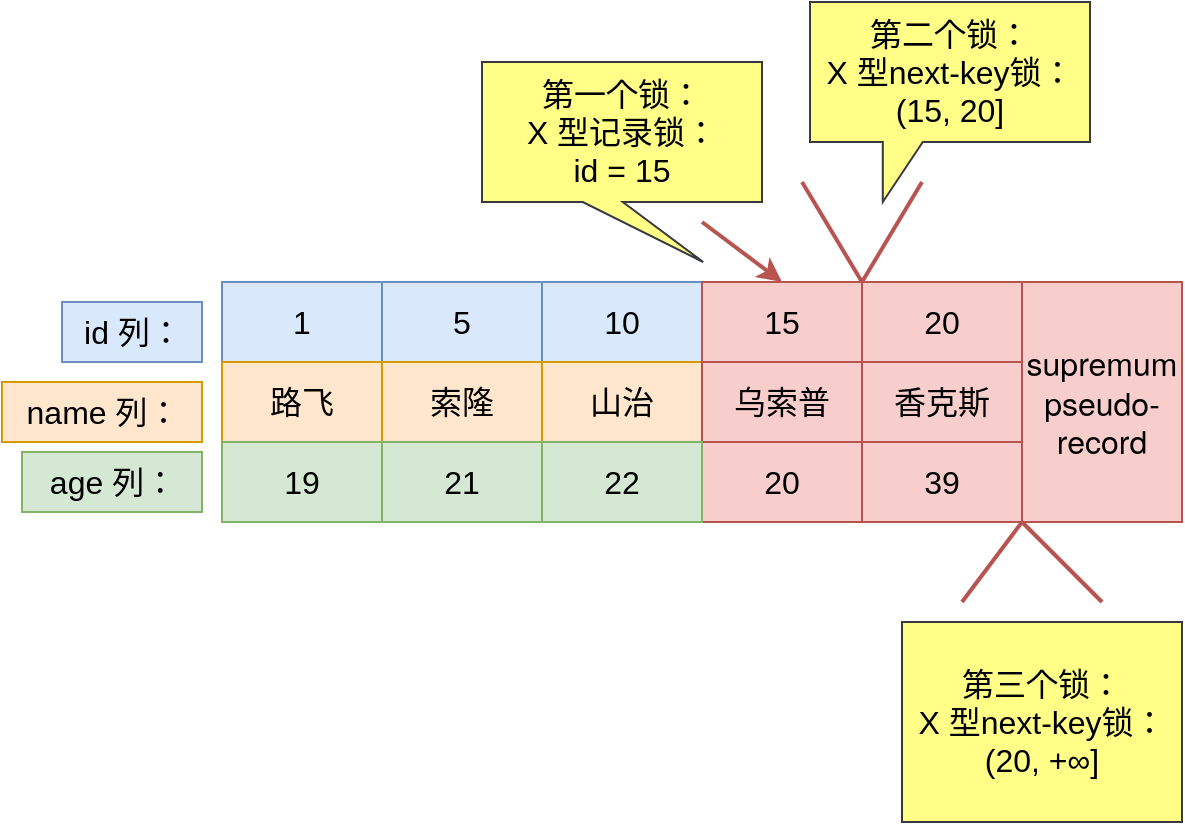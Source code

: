 <mxfile version="20.5.3" type="github">
  <diagram id="uNXggtIW4rXvVpEK32Hz" name="第 1 页">
    <mxGraphModel dx="1426" dy="743" grid="1" gridSize="10" guides="1" tooltips="1" connect="1" arrows="1" fold="1" page="1" pageScale="1" pageWidth="827" pageHeight="1169" math="0" shadow="0">
      <root>
        <mxCell id="0" />
        <mxCell id="1" parent="0" />
        <mxCell id="nwZtk9ZThx2Bu3_Ccv7r-36" value="1" style="rounded=0;whiteSpace=wrap;html=1;fontSize=16;fillColor=#dae8fc;strokeColor=#6c8ebf;" vertex="1" parent="1">
          <mxGeometry x="120" y="240" width="80" height="40" as="geometry" />
        </mxCell>
        <mxCell id="nwZtk9ZThx2Bu3_Ccv7r-37" value="5" style="rounded=0;whiteSpace=wrap;html=1;fontSize=16;fillColor=#dae8fc;strokeColor=#6c8ebf;" vertex="1" parent="1">
          <mxGeometry x="200" y="240" width="80" height="40" as="geometry" />
        </mxCell>
        <mxCell id="nwZtk9ZThx2Bu3_Ccv7r-38" value="10" style="rounded=0;whiteSpace=wrap;html=1;fontSize=16;fillColor=#dae8fc;strokeColor=#6c8ebf;" vertex="1" parent="1">
          <mxGeometry x="280" y="240" width="80" height="40" as="geometry" />
        </mxCell>
        <mxCell id="nwZtk9ZThx2Bu3_Ccv7r-39" value="15" style="rounded=0;whiteSpace=wrap;html=1;fontSize=16;fillColor=#f8cecc;strokeColor=#b85450;" vertex="1" parent="1">
          <mxGeometry x="360" y="240" width="80" height="40" as="geometry" />
        </mxCell>
        <mxCell id="nwZtk9ZThx2Bu3_Ccv7r-40" value="20" style="rounded=0;whiteSpace=wrap;html=1;fontSize=16;fillColor=#f8cecc;strokeColor=#b85450;" vertex="1" parent="1">
          <mxGeometry x="440" y="240" width="80" height="40" as="geometry" />
        </mxCell>
        <mxCell id="nwZtk9ZThx2Bu3_Ccv7r-41" value="路飞" style="rounded=0;whiteSpace=wrap;html=1;fontSize=16;fillColor=#ffe6cc;strokeColor=#d79b00;" vertex="1" parent="1">
          <mxGeometry x="120" y="280" width="80" height="40" as="geometry" />
        </mxCell>
        <mxCell id="nwZtk9ZThx2Bu3_Ccv7r-42" value="索隆" style="rounded=0;whiteSpace=wrap;html=1;fontSize=16;fillColor=#ffe6cc;strokeColor=#d79b00;" vertex="1" parent="1">
          <mxGeometry x="200" y="280" width="80" height="40" as="geometry" />
        </mxCell>
        <mxCell id="nwZtk9ZThx2Bu3_Ccv7r-43" value="山治" style="rounded=0;whiteSpace=wrap;html=1;fontSize=16;fillColor=#ffe6cc;strokeColor=#d79b00;" vertex="1" parent="1">
          <mxGeometry x="280" y="280" width="80" height="40" as="geometry" />
        </mxCell>
        <mxCell id="nwZtk9ZThx2Bu3_Ccv7r-44" value="乌索普" style="rounded=0;whiteSpace=wrap;html=1;fontSize=16;fillColor=#f8cecc;strokeColor=#b85450;" vertex="1" parent="1">
          <mxGeometry x="360" y="280" width="80" height="40" as="geometry" />
        </mxCell>
        <mxCell id="nwZtk9ZThx2Bu3_Ccv7r-45" value="香克斯" style="rounded=0;whiteSpace=wrap;html=1;fontSize=16;fillColor=#f8cecc;strokeColor=#b85450;" vertex="1" parent="1">
          <mxGeometry x="440" y="280" width="80" height="40" as="geometry" />
        </mxCell>
        <mxCell id="nwZtk9ZThx2Bu3_Ccv7r-46" value="19" style="rounded=0;whiteSpace=wrap;html=1;fontSize=16;fillColor=#d5e8d4;strokeColor=#82b366;" vertex="1" parent="1">
          <mxGeometry x="120" y="320" width="80" height="40" as="geometry" />
        </mxCell>
        <mxCell id="nwZtk9ZThx2Bu3_Ccv7r-47" value="21" style="rounded=0;whiteSpace=wrap;html=1;fontSize=16;fillColor=#d5e8d4;strokeColor=#82b366;" vertex="1" parent="1">
          <mxGeometry x="200" y="320" width="80" height="40" as="geometry" />
        </mxCell>
        <mxCell id="nwZtk9ZThx2Bu3_Ccv7r-48" value="21" style="rounded=0;whiteSpace=wrap;html=1;fontSize=16;fillColor=#d5e8d4;strokeColor=#82b366;" vertex="1" parent="1">
          <mxGeometry x="200" y="320" width="80" height="40" as="geometry" />
        </mxCell>
        <mxCell id="nwZtk9ZThx2Bu3_Ccv7r-49" value="20" style="rounded=0;whiteSpace=wrap;html=1;fontSize=16;fillColor=#f8cecc;strokeColor=#b85450;" vertex="1" parent="1">
          <mxGeometry x="360" y="320" width="80" height="40" as="geometry" />
        </mxCell>
        <mxCell id="nwZtk9ZThx2Bu3_Ccv7r-50" value="22" style="rounded=0;whiteSpace=wrap;html=1;fontSize=16;fillColor=#d5e8d4;strokeColor=#82b366;" vertex="1" parent="1">
          <mxGeometry x="280" y="320" width="80" height="40" as="geometry" />
        </mxCell>
        <mxCell id="nwZtk9ZThx2Bu3_Ccv7r-51" value="39" style="rounded=0;whiteSpace=wrap;html=1;fontSize=16;fillColor=#f8cecc;strokeColor=#b85450;" vertex="1" parent="1">
          <mxGeometry x="440" y="320" width="80" height="40" as="geometry" />
        </mxCell>
        <mxCell id="nwZtk9ZThx2Bu3_Ccv7r-52" value="id 列：" style="text;html=1;align=center;verticalAlign=middle;resizable=0;points=[];autosize=1;strokeColor=#6c8ebf;fillColor=#dae8fc;fontSize=16;" vertex="1" parent="1">
          <mxGeometry x="40" y="250" width="70" height="30" as="geometry" />
        </mxCell>
        <mxCell id="nwZtk9ZThx2Bu3_Ccv7r-53" value="age 列：" style="text;html=1;align=center;verticalAlign=middle;resizable=0;points=[];autosize=1;strokeColor=#82b366;fillColor=#d5e8d4;fontSize=16;" vertex="1" parent="1">
          <mxGeometry x="20" y="325" width="90" height="30" as="geometry" />
        </mxCell>
        <mxCell id="nwZtk9ZThx2Bu3_Ccv7r-54" value="name 列：" style="text;html=1;align=center;verticalAlign=middle;resizable=0;points=[];autosize=1;strokeColor=#d79b00;fillColor=#ffe6cc;fontSize=16;" vertex="1" parent="1">
          <mxGeometry x="10" y="290" width="100" height="30" as="geometry" />
        </mxCell>
        <mxCell id="nwZtk9ZThx2Bu3_Ccv7r-55" value="第二个锁：&lt;br&gt;X 型next-key锁：(15, 20]" style="shape=callout;whiteSpace=wrap;html=1;perimeter=calloutPerimeter;fontSize=16;fillColor=#ffff88;strokeColor=#36393d;size=30;position=0.26;position2=0.26;" vertex="1" parent="1">
          <mxGeometry x="414" y="100" width="140" height="100" as="geometry" />
        </mxCell>
        <mxCell id="nwZtk9ZThx2Bu3_Ccv7r-56" value="" style="endArrow=none;html=1;rounded=0;entryX=0;entryY=0;entryDx=0;entryDy=0;fillColor=#f8cecc;strokeColor=#b85450;strokeWidth=2;" edge="1" parent="1">
          <mxGeometry width="50" height="50" relative="1" as="geometry">
            <mxPoint x="410" y="190" as="sourcePoint" />
            <mxPoint x="440" y="240" as="targetPoint" />
          </mxGeometry>
        </mxCell>
        <mxCell id="nwZtk9ZThx2Bu3_Ccv7r-57" value="" style="endArrow=none;html=1;rounded=0;fillColor=#f8cecc;strokeColor=#b85450;strokeWidth=2;" edge="1" parent="1">
          <mxGeometry width="50" height="50" relative="1" as="geometry">
            <mxPoint x="440" y="240" as="sourcePoint" />
            <mxPoint x="470" y="190" as="targetPoint" />
          </mxGeometry>
        </mxCell>
        <mxCell id="nwZtk9ZThx2Bu3_Ccv7r-58" value="&lt;span style=&quot;caret-color: rgb(184, 191, 198); font-family: &amp;quot;Helvetica Neue&amp;quot;, Helvetica, Arial, sans-serif; font-size: 16px; orphans: 4; text-align: left; text-size-adjust: auto;&quot;&gt;supremum pseudo-record&lt;/span&gt;" style="rounded=0;whiteSpace=wrap;html=1;labelBackgroundColor=none;horizontal=1;verticalAlign=middle;fillColor=#f8cecc;strokeColor=#b85450;" vertex="1" parent="1">
          <mxGeometry x="520" y="240" width="80" height="120" as="geometry" />
        </mxCell>
        <mxCell id="nwZtk9ZThx2Bu3_Ccv7r-59" value="" style="endArrow=none;html=1;rounded=0;strokeWidth=2;fontColor=#000000;entryX=0;entryY=1;entryDx=0;entryDy=0;fillColor=#f8cecc;gradientColor=#ea6b66;strokeColor=#b85450;" edge="1" parent="1" target="nwZtk9ZThx2Bu3_Ccv7r-58">
          <mxGeometry width="50" height="50" relative="1" as="geometry">
            <mxPoint x="490" y="400" as="sourcePoint" />
            <mxPoint x="520" y="380" as="targetPoint" />
          </mxGeometry>
        </mxCell>
        <mxCell id="nwZtk9ZThx2Bu3_Ccv7r-60" value="" style="endArrow=none;html=1;rounded=0;strokeWidth=2;fontColor=#000000;fillColor=#f8cecc;gradientColor=#ea6b66;strokeColor=#b85450;" edge="1" parent="1">
          <mxGeometry width="50" height="50" relative="1" as="geometry">
            <mxPoint x="560" y="400" as="sourcePoint" />
            <mxPoint x="520" y="360" as="targetPoint" />
          </mxGeometry>
        </mxCell>
        <mxCell id="nwZtk9ZThx2Bu3_Ccv7r-61" value="第三个锁：&lt;br&gt;X 型next-key锁：(20, +∞]" style="shape=callout;whiteSpace=wrap;html=1;perimeter=calloutPerimeter;fontSize=16;fillColor=#ffff88;strokeColor=#36393d;size=0;position=0.21;position2=0.26;base=34;" vertex="1" parent="1">
          <mxGeometry x="460" y="410" width="140" height="100" as="geometry" />
        </mxCell>
        <mxCell id="nwZtk9ZThx2Bu3_Ccv7r-62" value="" style="endArrow=classic;html=1;rounded=0;strokeWidth=2;fontColor=#000000;entryX=0.5;entryY=0;entryDx=0;entryDy=0;fillColor=#f8cecc;strokeColor=#b85450;" edge="1" parent="1" target="nwZtk9ZThx2Bu3_Ccv7r-39">
          <mxGeometry width="50" height="50" relative="1" as="geometry">
            <mxPoint x="360" y="210" as="sourcePoint" />
            <mxPoint x="390" y="140" as="targetPoint" />
          </mxGeometry>
        </mxCell>
        <mxCell id="nwZtk9ZThx2Bu3_Ccv7r-63" value="第一个锁：&lt;br&gt;X 型记录锁：&lt;br&gt;id = 15" style="shape=callout;whiteSpace=wrap;html=1;perimeter=calloutPerimeter;fontSize=16;fillColor=#ffff88;strokeColor=#36393d;size=30;position=0.36;position2=0.79;base=20;" vertex="1" parent="1">
          <mxGeometry x="250" y="130" width="140" height="100" as="geometry" />
        </mxCell>
      </root>
    </mxGraphModel>
  </diagram>
</mxfile>
